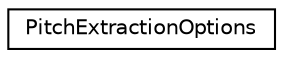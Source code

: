 digraph "Graphical Class Hierarchy"
{
  edge [fontname="Helvetica",fontsize="10",labelfontname="Helvetica",labelfontsize="10"];
  node [fontname="Helvetica",fontsize="10",shape=record];
  rankdir="LR";
  Node0 [label="PitchExtractionOptions",height=0.2,width=0.4,color="black", fillcolor="white", style="filled",URL="$structkaldi_1_1PitchExtractionOptions.html"];
}
